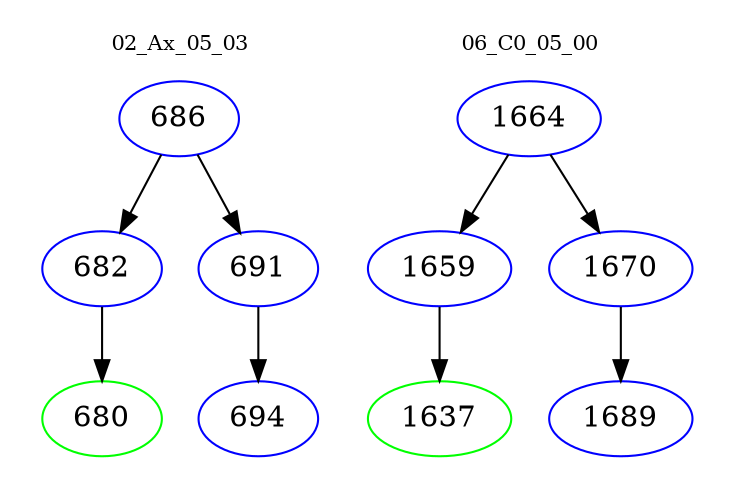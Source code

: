 digraph{
subgraph cluster_0 {
color = white
label = "02_Ax_05_03";
fontsize=10;
T0_686 [label="686", color="blue"]
T0_686 -> T0_682 [color="black"]
T0_682 [label="682", color="blue"]
T0_682 -> T0_680 [color="black"]
T0_680 [label="680", color="green"]
T0_686 -> T0_691 [color="black"]
T0_691 [label="691", color="blue"]
T0_691 -> T0_694 [color="black"]
T0_694 [label="694", color="blue"]
}
subgraph cluster_1 {
color = white
label = "06_C0_05_00";
fontsize=10;
T1_1664 [label="1664", color="blue"]
T1_1664 -> T1_1659 [color="black"]
T1_1659 [label="1659", color="blue"]
T1_1659 -> T1_1637 [color="black"]
T1_1637 [label="1637", color="green"]
T1_1664 -> T1_1670 [color="black"]
T1_1670 [label="1670", color="blue"]
T1_1670 -> T1_1689 [color="black"]
T1_1689 [label="1689", color="blue"]
}
}
